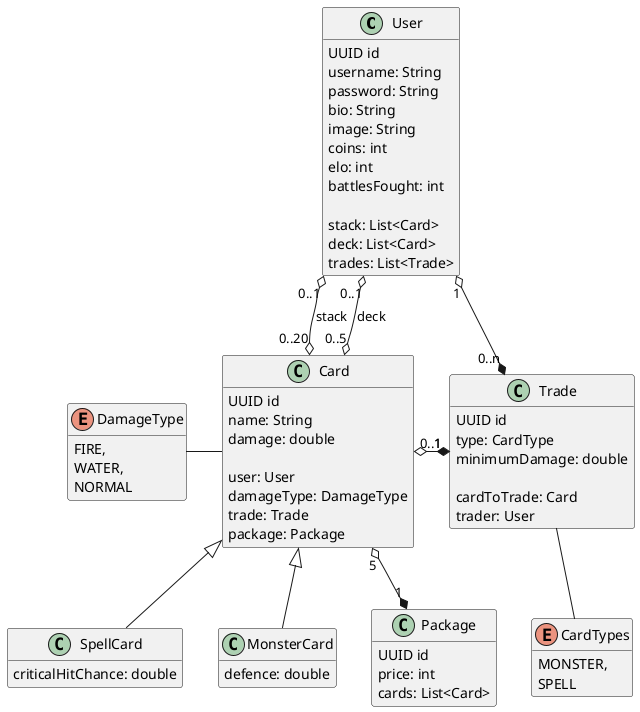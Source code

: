 @startuml
hide methods

class User {
    UUID id
    username: String
    password: String
    bio: String
    image: String
    coins: int
    elo: int
    battlesFought: int

    stack: List<Card>
    deck: List<Card>
    trades: List<Trade>
}

class Card {
    UUID id
    name: String
    damage: double

    user: User
    damageType: DamageType
    trade: Trade
    package: Package
}

enum DamageType {
    FIRE,
    WATER,
    NORMAL
}

class SpellCard extends Card {
    criticalHitChance: double
}

class MonsterCard extends Card {
    defence: double
}

class Package {
    UUID id
    price: int
    cards: List<Card>
}

class Trade {
    UUID id
    type: CardType
    minimumDamage: double

    cardToTrade: Card
    trader: User
}

enum CardTypes {
    MONSTER,
    SPELL
}

User "0..1" o--o "0..20" Card : stack
User "0..1" o--o "0..5" Card : deck

Card -left- DamageType
Card "0..1" o-right-* "1" Trade
Card "5" o--* "1" Package

Trade -- CardTypes
Trade "0..n" *-up-o "1" User
@enduml